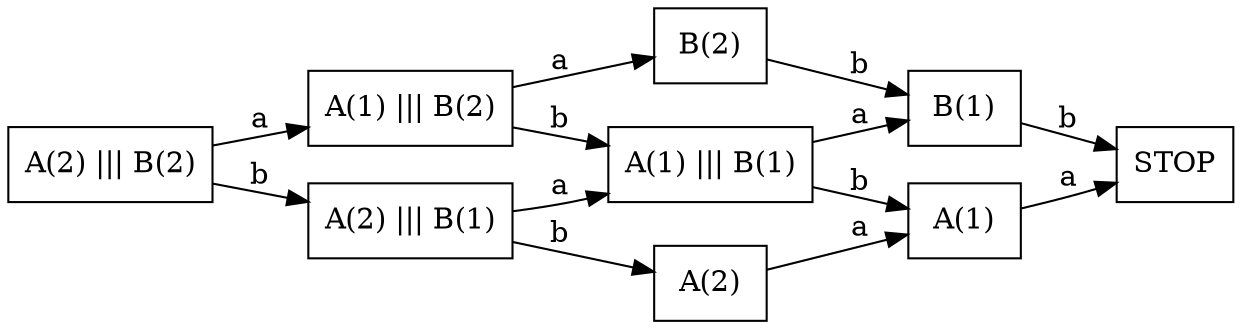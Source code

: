 digraph {
  rankdir=LR;
  bgcolor=transparent;
  node [bgcolor=white, shape=box, style=filled, fillcolor=white];

  a2b2 [label="A(2) ||| B(2)"];
  a1b2 [label="A(1) ||| B(2)"];
  a0b2 [label="B(2)"];
  a2b1 [label="A(2) ||| B(1)"];
  a1b1 [label="A(1) ||| B(1)"];
  a0b1 [label="B(1)"];
  a2b0 [label="A(2)"];
  a1b0 [label="A(1)"];
  a0b0 [label="STOP"];

  a2b2 -> a1b2 [label="a"];
  a1b2 -> a0b2 [label="a"];
  a2b1 -> a1b1 [label="a"];
  a1b1 -> a0b1 [label="a"];
  a2b0 -> a1b0 [label="a"];
  a1b0 -> a0b0 [label="a"];

  a2b2 -> a2b1 [label="b"];
  a2b1 -> a2b0 [label="b"];
  a1b2 -> a1b1 [label="b"];
  a1b1 -> a1b0 [label="b"];
  a0b2 -> a0b1 [label="b"];
  a0b1 -> a0b0 [label="b"];
}
